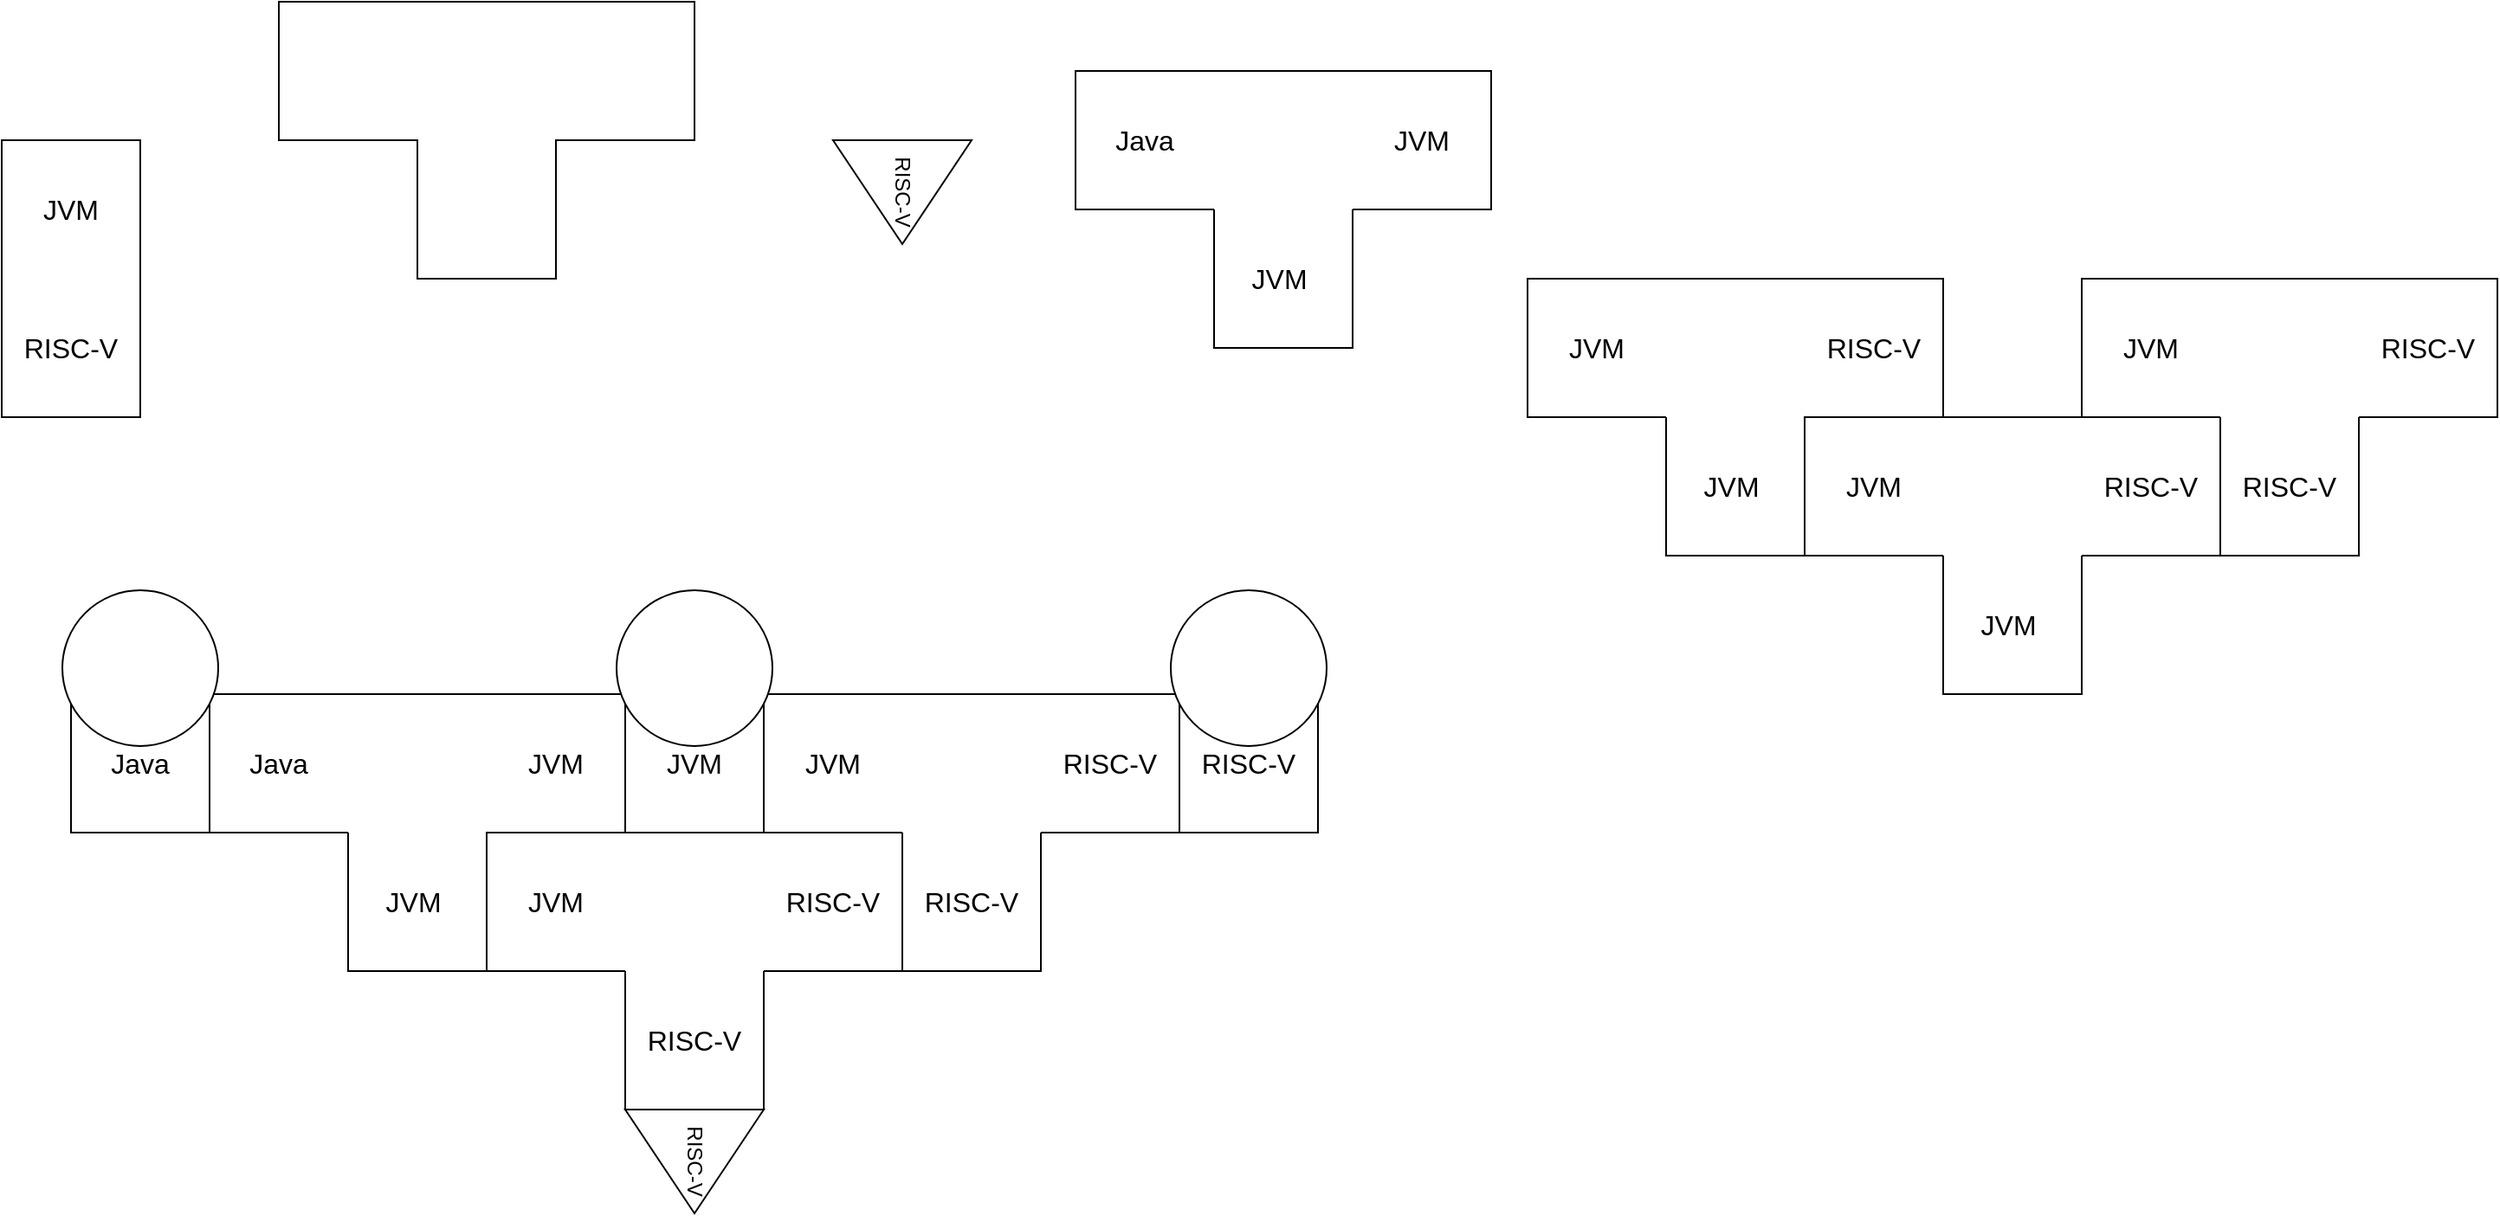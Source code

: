 <mxfile version="20.8.20" type="github">
  <diagram name="Page-1" id="OMhYwdzrN42UqsuaILPQ">
    <mxGraphModel dx="2000" dy="1135" grid="1" gridSize="10" guides="1" tooltips="1" connect="1" arrows="1" fold="1" page="1" pageScale="1" pageWidth="827" pageHeight="1169" math="0" shadow="0">
      <root>
        <mxCell id="0" />
        <mxCell id="1" parent="0" />
        <mxCell id="YhMv8sMw9ys16V4eddR2-124" value="JVM" style="shape=partialRectangle;whiteSpace=wrap;html=1;bottom=1;right=1;left=1;top=0;routingCenterX=-0.5;fontFamily=Helvetica;fontSize=16;" vertex="1" parent="1">
          <mxGeometry x="440" y="440" width="80" height="80" as="geometry" />
        </mxCell>
        <mxCell id="YhMv8sMw9ys16V4eddR2-10" value="RISC-V" style="triangle;whiteSpace=wrap;html=1;rotation=90;" vertex="1" parent="1">
          <mxGeometry x="570" y="110" width="60" height="80" as="geometry" />
        </mxCell>
        <mxCell id="YhMv8sMw9ys16V4eddR2-41" value="" style="group" vertex="1" connectable="0" parent="1">
          <mxGeometry x="80" y="120" width="80" height="160" as="geometry" />
        </mxCell>
        <mxCell id="YhMv8sMw9ys16V4eddR2-38" value="RISC-V" style="shape=partialRectangle;whiteSpace=wrap;html=1;bottom=1;right=1;left=1;top=0;routingCenterX=-0.5;fontSize=16;rotation=0;" vertex="1" parent="YhMv8sMw9ys16V4eddR2-41">
          <mxGeometry y="80" width="80" height="80" as="geometry" />
        </mxCell>
        <mxCell id="YhMv8sMw9ys16V4eddR2-40" value="&lt;font style=&quot;font-size: 16px;&quot;&gt;JVM&lt;/font&gt;" style="shape=partialRectangle;whiteSpace=wrap;html=1;bottom=0;right=1;left=1;top=1;routingCenterX=-0.5;fontFamily=Helvetica;fontSize=12;" vertex="1" parent="YhMv8sMw9ys16V4eddR2-41">
          <mxGeometry width="80" height="80" as="geometry" />
        </mxCell>
        <mxCell id="YhMv8sMw9ys16V4eddR2-44" value="" style="shape=partialRectangle;whiteSpace=wrap;html=1;bottom=1;right=1;left=0;top=1;fillColor=none;routingCenterX=-0.5;strokeColor=default;fontFamily=Helvetica;fontSize=16;fontColor=default;" vertex="1" parent="1">
          <mxGeometry x="400" y="40" width="80" height="80" as="geometry" />
        </mxCell>
        <mxCell id="YhMv8sMw9ys16V4eddR2-45" value="" style="shape=partialRectangle;whiteSpace=wrap;html=1;bottom=1;right=1;left=1;top=0;fillColor=none;routingCenterX=-0.5;strokeColor=default;fontFamily=Helvetica;fontSize=16;fontColor=default;" vertex="1" parent="1">
          <mxGeometry x="320" y="120" width="80" height="80" as="geometry" />
        </mxCell>
        <mxCell id="YhMv8sMw9ys16V4eddR2-47" value="" style="shape=partialRectangle;whiteSpace=wrap;html=1;bottom=1;right=0;left=1;top=1;fillColor=none;routingCenterX=-0.5;strokeColor=default;fontFamily=Helvetica;fontSize=16;fontColor=default;" vertex="1" parent="1">
          <mxGeometry x="240" y="40" width="80" height="80" as="geometry" />
        </mxCell>
        <mxCell id="YhMv8sMw9ys16V4eddR2-49" value="" style="shape=partialRectangle;whiteSpace=wrap;html=1;bottom=0;right=0;left=0;top=1;fillColor=none;routingCenterX=-0.5;strokeColor=default;fontFamily=Helvetica;fontSize=16;fontColor=default;" vertex="1" parent="1">
          <mxGeometry x="320" y="40" width="80" height="80" as="geometry" />
        </mxCell>
        <mxCell id="YhMv8sMw9ys16V4eddR2-54" value="" style="group" vertex="1" connectable="0" parent="1">
          <mxGeometry x="961" y="200" width="240" height="160" as="geometry" />
        </mxCell>
        <mxCell id="YhMv8sMw9ys16V4eddR2-50" value="RISC-V" style="shape=partialRectangle;whiteSpace=wrap;html=1;bottom=1;right=1;left=0;top=1;routingCenterX=-0.5;fontFamily=Helvetica;fontSize=16;" vertex="1" parent="YhMv8sMw9ys16V4eddR2-54">
          <mxGeometry x="160" width="80" height="80" as="geometry" />
        </mxCell>
        <mxCell id="YhMv8sMw9ys16V4eddR2-51" value="JVM&lt;span style=&quot;white-space: pre;&quot;&gt;	&lt;/span&gt;" style="shape=partialRectangle;whiteSpace=wrap;html=1;bottom=1;right=1;left=1;top=0;routingCenterX=-0.5;fontFamily=Helvetica;fontSize=16;" vertex="1" parent="YhMv8sMw9ys16V4eddR2-54">
          <mxGeometry x="80" y="80" width="80" height="80" as="geometry" />
        </mxCell>
        <mxCell id="YhMv8sMw9ys16V4eddR2-52" value="JVM" style="shape=partialRectangle;whiteSpace=wrap;html=1;bottom=1;right=0;left=1;top=1;routingCenterX=-0.5;fontFamily=Helvetica;fontSize=16;" vertex="1" parent="YhMv8sMw9ys16V4eddR2-54">
          <mxGeometry width="80" height="80" as="geometry" />
        </mxCell>
        <mxCell id="YhMv8sMw9ys16V4eddR2-53" value="" style="shape=partialRectangle;whiteSpace=wrap;html=1;bottom=0;right=0;left=0;top=1;routingCenterX=-0.5;fontFamily=Helvetica;fontSize=16;" vertex="1" parent="YhMv8sMw9ys16V4eddR2-54">
          <mxGeometry x="80" width="80" height="80" as="geometry" />
        </mxCell>
        <mxCell id="YhMv8sMw9ys16V4eddR2-60" value="" style="group" vertex="1" connectable="0" parent="1">
          <mxGeometry x="700" y="80" width="240" height="160" as="geometry" />
        </mxCell>
        <mxCell id="YhMv8sMw9ys16V4eddR2-61" value="JVM" style="shape=partialRectangle;whiteSpace=wrap;html=1;bottom=1;right=1;left=0;top=1;routingCenterX=-0.5;fontFamily=Helvetica;fontSize=16;" vertex="1" parent="YhMv8sMw9ys16V4eddR2-60">
          <mxGeometry x="160" width="80" height="80" as="geometry" />
        </mxCell>
        <mxCell id="YhMv8sMw9ys16V4eddR2-62" value="JVM&lt;span style=&quot;white-space: pre;&quot;&gt;	&lt;/span&gt;" style="shape=partialRectangle;whiteSpace=wrap;html=1;bottom=1;right=1;left=1;top=0;routingCenterX=-0.5;fontFamily=Helvetica;fontSize=16;" vertex="1" parent="YhMv8sMw9ys16V4eddR2-60">
          <mxGeometry x="80" y="80" width="80" height="80" as="geometry" />
        </mxCell>
        <mxCell id="YhMv8sMw9ys16V4eddR2-63" value="Java" style="shape=partialRectangle;whiteSpace=wrap;html=1;bottom=1;right=0;left=1;top=1;routingCenterX=-0.5;fontFamily=Helvetica;fontSize=16;" vertex="1" parent="YhMv8sMw9ys16V4eddR2-60">
          <mxGeometry width="80" height="80" as="geometry" />
        </mxCell>
        <mxCell id="YhMv8sMw9ys16V4eddR2-64" value="" style="shape=partialRectangle;whiteSpace=wrap;html=1;bottom=0;right=0;left=0;top=1;routingCenterX=-0.5;fontFamily=Helvetica;fontSize=16;" vertex="1" parent="YhMv8sMw9ys16V4eddR2-60">
          <mxGeometry x="80" width="80" height="80" as="geometry" />
        </mxCell>
        <mxCell id="YhMv8sMw9ys16V4eddR2-65" value="" style="group" vertex="1" connectable="0" parent="1">
          <mxGeometry x="1121" y="280" width="240" height="160" as="geometry" />
        </mxCell>
        <mxCell id="YhMv8sMw9ys16V4eddR2-66" value="RISC-V" style="shape=partialRectangle;whiteSpace=wrap;html=1;bottom=1;right=1;left=0;top=1;routingCenterX=-0.5;fontFamily=Helvetica;fontSize=16;" vertex="1" parent="YhMv8sMw9ys16V4eddR2-65">
          <mxGeometry x="160" width="80" height="80" as="geometry" />
        </mxCell>
        <mxCell id="YhMv8sMw9ys16V4eddR2-67" value="JVM&lt;span style=&quot;white-space: pre;&quot;&gt;	&lt;/span&gt;" style="shape=partialRectangle;whiteSpace=wrap;html=1;bottom=1;right=1;left=1;top=0;routingCenterX=-0.5;fontFamily=Helvetica;fontSize=16;" vertex="1" parent="YhMv8sMw9ys16V4eddR2-65">
          <mxGeometry x="80" y="80" width="80" height="80" as="geometry" />
        </mxCell>
        <mxCell id="YhMv8sMw9ys16V4eddR2-68" value="JVM" style="shape=partialRectangle;whiteSpace=wrap;html=1;bottom=1;right=0;left=1;top=1;routingCenterX=-0.5;fontFamily=Helvetica;fontSize=16;" vertex="1" parent="YhMv8sMw9ys16V4eddR2-65">
          <mxGeometry width="80" height="80" as="geometry" />
        </mxCell>
        <mxCell id="YhMv8sMw9ys16V4eddR2-69" value="" style="shape=partialRectangle;whiteSpace=wrap;html=1;bottom=0;right=0;left=0;top=1;routingCenterX=-0.5;fontFamily=Helvetica;fontSize=16;" vertex="1" parent="YhMv8sMw9ys16V4eddR2-65">
          <mxGeometry x="80" width="80" height="80" as="geometry" />
        </mxCell>
        <mxCell id="YhMv8sMw9ys16V4eddR2-70" value="" style="group" vertex="1" connectable="0" parent="1">
          <mxGeometry x="1281" y="200" width="240" height="160" as="geometry" />
        </mxCell>
        <mxCell id="YhMv8sMw9ys16V4eddR2-71" value="RISC-V" style="shape=partialRectangle;whiteSpace=wrap;html=1;bottom=1;right=1;left=0;top=1;routingCenterX=-0.5;fontFamily=Helvetica;fontSize=16;" vertex="1" parent="YhMv8sMw9ys16V4eddR2-70">
          <mxGeometry x="160" width="80" height="80" as="geometry" />
        </mxCell>
        <mxCell id="YhMv8sMw9ys16V4eddR2-72" value="RISC-V" style="shape=partialRectangle;whiteSpace=wrap;html=1;bottom=1;right=1;left=1;top=0;routingCenterX=-0.5;fontFamily=Helvetica;fontSize=16;" vertex="1" parent="YhMv8sMw9ys16V4eddR2-70">
          <mxGeometry x="80" y="80" width="80" height="80" as="geometry" />
        </mxCell>
        <mxCell id="YhMv8sMw9ys16V4eddR2-73" value="JVM" style="shape=partialRectangle;whiteSpace=wrap;html=1;bottom=1;right=0;left=1;top=1;routingCenterX=-0.5;fontFamily=Helvetica;fontSize=16;" vertex="1" parent="YhMv8sMw9ys16V4eddR2-70">
          <mxGeometry width="80" height="80" as="geometry" />
        </mxCell>
        <mxCell id="YhMv8sMw9ys16V4eddR2-74" value="" style="shape=partialRectangle;whiteSpace=wrap;html=1;bottom=0;right=0;left=0;top=1;routingCenterX=-0.5;fontFamily=Helvetica;fontSize=16;" vertex="1" parent="YhMv8sMw9ys16V4eddR2-70">
          <mxGeometry x="80" width="80" height="80" as="geometry" />
        </mxCell>
        <mxCell id="YhMv8sMw9ys16V4eddR2-101" value="" style="group" vertex="1" connectable="0" parent="1">
          <mxGeometry x="200" y="440" width="240" height="160" as="geometry" />
        </mxCell>
        <mxCell id="YhMv8sMw9ys16V4eddR2-102" value="JVM" style="shape=partialRectangle;whiteSpace=wrap;html=1;bottom=1;right=1;left=0;top=1;routingCenterX=-0.5;fontFamily=Helvetica;fontSize=16;" vertex="1" parent="YhMv8sMw9ys16V4eddR2-101">
          <mxGeometry x="160" width="80" height="80" as="geometry" />
        </mxCell>
        <mxCell id="YhMv8sMw9ys16V4eddR2-103" value="JVM&lt;span style=&quot;white-space: pre;&quot;&gt;	&lt;/span&gt;" style="shape=partialRectangle;whiteSpace=wrap;html=1;bottom=1;right=1;left=1;top=0;routingCenterX=-0.5;fontFamily=Helvetica;fontSize=16;" vertex="1" parent="YhMv8sMw9ys16V4eddR2-101">
          <mxGeometry x="80" y="80" width="80" height="80" as="geometry" />
        </mxCell>
        <mxCell id="YhMv8sMw9ys16V4eddR2-104" value="Java" style="shape=partialRectangle;whiteSpace=wrap;html=1;bottom=1;right=0;left=1;top=1;routingCenterX=-0.5;fontFamily=Helvetica;fontSize=16;" vertex="1" parent="YhMv8sMw9ys16V4eddR2-101">
          <mxGeometry width="80" height="80" as="geometry" />
        </mxCell>
        <mxCell id="YhMv8sMw9ys16V4eddR2-105" value="" style="shape=partialRectangle;whiteSpace=wrap;html=1;bottom=0;right=0;left=0;top=1;routingCenterX=-0.5;fontFamily=Helvetica;fontSize=16;" vertex="1" parent="YhMv8sMw9ys16V4eddR2-101">
          <mxGeometry x="80" width="80" height="80" as="geometry" />
        </mxCell>
        <mxCell id="YhMv8sMw9ys16V4eddR2-106" value="" style="group" vertex="1" connectable="0" parent="1">
          <mxGeometry x="360" y="520" width="240" height="160" as="geometry" />
        </mxCell>
        <mxCell id="YhMv8sMw9ys16V4eddR2-107" value="RISC-V" style="shape=partialRectangle;whiteSpace=wrap;html=1;bottom=1;right=1;left=0;top=1;routingCenterX=-0.5;fontFamily=Helvetica;fontSize=16;" vertex="1" parent="YhMv8sMw9ys16V4eddR2-106">
          <mxGeometry x="160" width="80" height="80" as="geometry" />
        </mxCell>
        <mxCell id="YhMv8sMw9ys16V4eddR2-108" value="RISC-V" style="shape=partialRectangle;whiteSpace=wrap;html=1;bottom=1;right=1;left=1;top=0;routingCenterX=-0.5;fontFamily=Helvetica;fontSize=16;" vertex="1" parent="YhMv8sMw9ys16V4eddR2-106">
          <mxGeometry x="80" y="80" width="80" height="80" as="geometry" />
        </mxCell>
        <mxCell id="YhMv8sMw9ys16V4eddR2-109" value="JVM" style="shape=partialRectangle;whiteSpace=wrap;html=1;bottom=1;right=0;left=1;top=1;routingCenterX=-0.5;fontFamily=Helvetica;fontSize=16;" vertex="1" parent="YhMv8sMw9ys16V4eddR2-106">
          <mxGeometry width="80" height="80" as="geometry" />
        </mxCell>
        <mxCell id="YhMv8sMw9ys16V4eddR2-110" value="" style="shape=partialRectangle;whiteSpace=wrap;html=1;bottom=0;right=0;left=0;top=1;routingCenterX=-0.5;fontFamily=Helvetica;fontSize=16;" vertex="1" parent="YhMv8sMw9ys16V4eddR2-106">
          <mxGeometry x="80" width="80" height="80" as="geometry" />
        </mxCell>
        <mxCell id="YhMv8sMw9ys16V4eddR2-111" value="" style="group" vertex="1" connectable="0" parent="1">
          <mxGeometry x="520" y="440" width="240" height="160" as="geometry" />
        </mxCell>
        <mxCell id="YhMv8sMw9ys16V4eddR2-112" value="RISC-V" style="shape=partialRectangle;whiteSpace=wrap;html=1;bottom=1;right=1;left=0;top=1;routingCenterX=-0.5;fontFamily=Helvetica;fontSize=16;" vertex="1" parent="YhMv8sMw9ys16V4eddR2-111">
          <mxGeometry x="160" width="80" height="80" as="geometry" />
        </mxCell>
        <mxCell id="YhMv8sMw9ys16V4eddR2-113" value="RISC-V" style="shape=partialRectangle;whiteSpace=wrap;html=1;bottom=1;right=1;left=1;top=0;routingCenterX=-0.5;fontFamily=Helvetica;fontSize=16;" vertex="1" parent="YhMv8sMw9ys16V4eddR2-111">
          <mxGeometry x="80" y="80" width="80" height="80" as="geometry" />
        </mxCell>
        <mxCell id="YhMv8sMw9ys16V4eddR2-114" value="JVM" style="shape=partialRectangle;whiteSpace=wrap;html=1;bottom=1;right=0;left=1;top=1;routingCenterX=-0.5;fontFamily=Helvetica;fontSize=16;" vertex="1" parent="YhMv8sMw9ys16V4eddR2-111">
          <mxGeometry width="80" height="80" as="geometry" />
        </mxCell>
        <mxCell id="YhMv8sMw9ys16V4eddR2-115" value="" style="shape=partialRectangle;whiteSpace=wrap;html=1;bottom=0;right=0;left=0;top=1;routingCenterX=-0.5;fontFamily=Helvetica;fontSize=16;" vertex="1" parent="YhMv8sMw9ys16V4eddR2-111">
          <mxGeometry x="80" width="80" height="80" as="geometry" />
        </mxCell>
        <mxCell id="YhMv8sMw9ys16V4eddR2-116" value="RISC-V" style="triangle;whiteSpace=wrap;html=1;rotation=90;" vertex="1" parent="1">
          <mxGeometry x="450" y="670" width="60" height="80" as="geometry" />
        </mxCell>
        <mxCell id="YhMv8sMw9ys16V4eddR2-117" value="RISC-V" style="shape=partialRectangle;whiteSpace=wrap;html=1;bottom=1;right=1;left=1;top=0;routingCenterX=-0.5;fontFamily=Helvetica;fontSize=16;" vertex="1" parent="1">
          <mxGeometry x="760" y="440" width="80" height="80" as="geometry" />
        </mxCell>
        <mxCell id="YhMv8sMw9ys16V4eddR2-118" value="Java" style="shape=partialRectangle;whiteSpace=wrap;html=1;bottom=1;right=1;left=1;top=0;routingCenterX=-0.5;fontFamily=Helvetica;fontSize=16;" vertex="1" parent="1">
          <mxGeometry x="120" y="440" width="80" height="80" as="geometry" />
        </mxCell>
        <mxCell id="YhMv8sMw9ys16V4eddR2-119" value="" style="ellipse;whiteSpace=wrap;html=1;aspect=fixed;strokeColor=default;fontFamily=Helvetica;fontSize=16;fontColor=default;fillColor=default;" vertex="1" parent="1">
          <mxGeometry x="115" y="380" width="90" height="90" as="geometry" />
        </mxCell>
        <mxCell id="YhMv8sMw9ys16V4eddR2-120" value="" style="ellipse;whiteSpace=wrap;html=1;aspect=fixed;strokeColor=default;fontFamily=Helvetica;fontSize=16;fontColor=default;fillColor=default;" vertex="1" parent="1">
          <mxGeometry x="435" y="380" width="90" height="90" as="geometry" />
        </mxCell>
        <mxCell id="YhMv8sMw9ys16V4eddR2-121" value="" style="ellipse;whiteSpace=wrap;html=1;aspect=fixed;strokeColor=default;fontFamily=Helvetica;fontSize=16;fontColor=default;fillColor=default;" vertex="1" parent="1">
          <mxGeometry x="755" y="380" width="90" height="90" as="geometry" />
        </mxCell>
      </root>
    </mxGraphModel>
  </diagram>
</mxfile>

